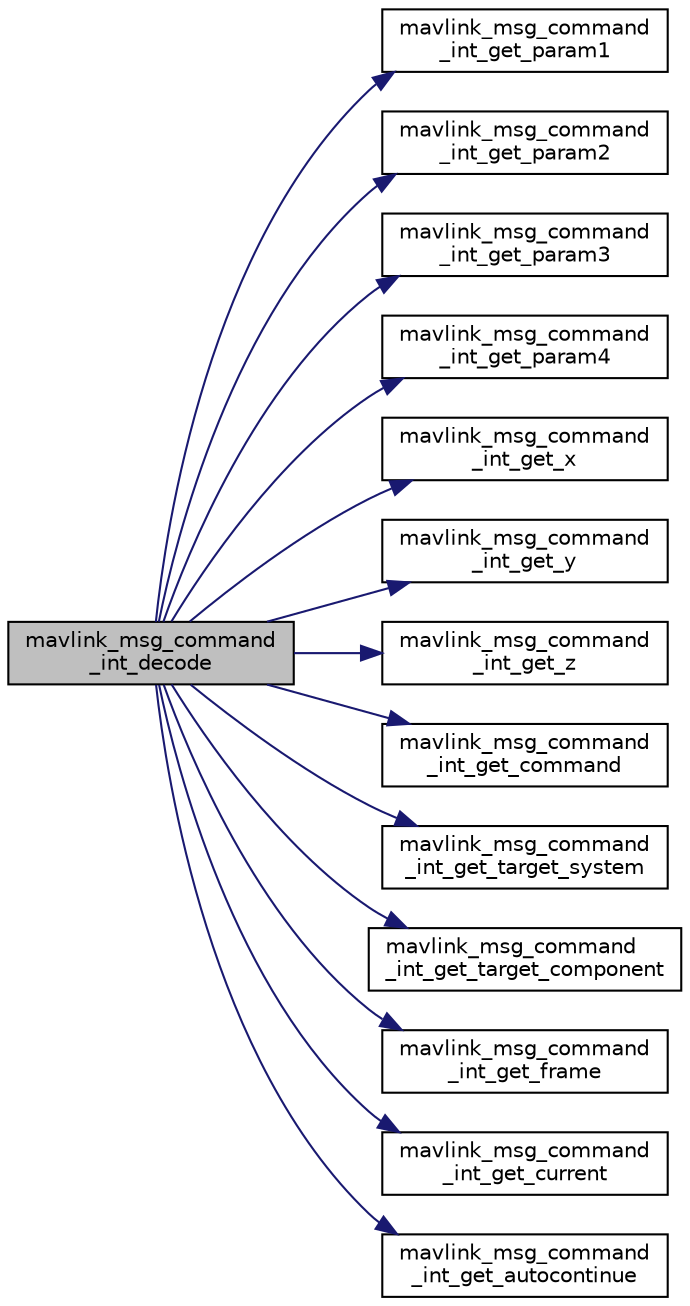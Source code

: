 digraph "mavlink_msg_command_int_decode"
{
 // INTERACTIVE_SVG=YES
  edge [fontname="Helvetica",fontsize="10",labelfontname="Helvetica",labelfontsize="10"];
  node [fontname="Helvetica",fontsize="10",shape=record];
  rankdir="LR";
  Node1 [label="mavlink_msg_command\l_int_decode",height=0.2,width=0.4,color="black", fillcolor="grey75", style="filled" fontcolor="black"];
  Node1 -> Node2 [color="midnightblue",fontsize="10",style="solid",fontname="Helvetica"];
  Node2 [label="mavlink_msg_command\l_int_get_param1",height=0.2,width=0.4,color="black", fillcolor="white", style="filled",URL="$mavlink__msg__command__int_8h.html#af2cc5265be7d697504d2d767a9f9d235",tooltip="Get field param1 from command_int message. "];
  Node1 -> Node3 [color="midnightblue",fontsize="10",style="solid",fontname="Helvetica"];
  Node3 [label="mavlink_msg_command\l_int_get_param2",height=0.2,width=0.4,color="black", fillcolor="white", style="filled",URL="$mavlink__msg__command__int_8h.html#a8cf48c7a1d717da64a7a94c277d1ecb9",tooltip="Get field param2 from command_int message. "];
  Node1 -> Node4 [color="midnightblue",fontsize="10",style="solid",fontname="Helvetica"];
  Node4 [label="mavlink_msg_command\l_int_get_param3",height=0.2,width=0.4,color="black", fillcolor="white", style="filled",URL="$mavlink__msg__command__int_8h.html#a10c814e07ff041f3a2e4093867e3b4f7",tooltip="Get field param3 from command_int message. "];
  Node1 -> Node5 [color="midnightblue",fontsize="10",style="solid",fontname="Helvetica"];
  Node5 [label="mavlink_msg_command\l_int_get_param4",height=0.2,width=0.4,color="black", fillcolor="white", style="filled",URL="$mavlink__msg__command__int_8h.html#a5ef9e99ef66b2517a95926e8e0794180",tooltip="Get field param4 from command_int message. "];
  Node1 -> Node6 [color="midnightblue",fontsize="10",style="solid",fontname="Helvetica"];
  Node6 [label="mavlink_msg_command\l_int_get_x",height=0.2,width=0.4,color="black", fillcolor="white", style="filled",URL="$mavlink__msg__command__int_8h.html#aef8e7ed66875220eac4acf1a08d643a2",tooltip="Get field x from command_int message. "];
  Node1 -> Node7 [color="midnightblue",fontsize="10",style="solid",fontname="Helvetica"];
  Node7 [label="mavlink_msg_command\l_int_get_y",height=0.2,width=0.4,color="black", fillcolor="white", style="filled",URL="$mavlink__msg__command__int_8h.html#ab4a796679c37a741f5b067e5d9c7f2f1",tooltip="Get field y from command_int message. "];
  Node1 -> Node8 [color="midnightblue",fontsize="10",style="solid",fontname="Helvetica"];
  Node8 [label="mavlink_msg_command\l_int_get_z",height=0.2,width=0.4,color="black", fillcolor="white", style="filled",URL="$mavlink__msg__command__int_8h.html#a8accad19582d30ca968e75f1dd575a45",tooltip="Get field z from command_int message. "];
  Node1 -> Node9 [color="midnightblue",fontsize="10",style="solid",fontname="Helvetica"];
  Node9 [label="mavlink_msg_command\l_int_get_command",height=0.2,width=0.4,color="black", fillcolor="white", style="filled",URL="$mavlink__msg__command__int_8h.html#a784b95053b4d28419c26034d1be4385a",tooltip="Get field command from command_int message. "];
  Node1 -> Node10 [color="midnightblue",fontsize="10",style="solid",fontname="Helvetica"];
  Node10 [label="mavlink_msg_command\l_int_get_target_system",height=0.2,width=0.4,color="black", fillcolor="white", style="filled",URL="$mavlink__msg__command__int_8h.html#ac5db39be4bfbf1adbfe90bec46dbe24a",tooltip="Send a command_int message. "];
  Node1 -> Node11 [color="midnightblue",fontsize="10",style="solid",fontname="Helvetica"];
  Node11 [label="mavlink_msg_command\l_int_get_target_component",height=0.2,width=0.4,color="black", fillcolor="white", style="filled",URL="$mavlink__msg__command__int_8h.html#a41ae9b1a8ab156a2f53d7a27cbd29a6d",tooltip="Get field target_component from command_int message. "];
  Node1 -> Node12 [color="midnightblue",fontsize="10",style="solid",fontname="Helvetica"];
  Node12 [label="mavlink_msg_command\l_int_get_frame",height=0.2,width=0.4,color="black", fillcolor="white", style="filled",URL="$mavlink__msg__command__int_8h.html#a4afd9bd2783ffe25b53122839cb6981f",tooltip="Get field frame from command_int message. "];
  Node1 -> Node13 [color="midnightblue",fontsize="10",style="solid",fontname="Helvetica"];
  Node13 [label="mavlink_msg_command\l_int_get_current",height=0.2,width=0.4,color="black", fillcolor="white", style="filled",URL="$mavlink__msg__command__int_8h.html#a1b97f0202d3522be9cb4fcaf944ec340",tooltip="Get field current from command_int message. "];
  Node1 -> Node14 [color="midnightblue",fontsize="10",style="solid",fontname="Helvetica"];
  Node14 [label="mavlink_msg_command\l_int_get_autocontinue",height=0.2,width=0.4,color="black", fillcolor="white", style="filled",URL="$mavlink__msg__command__int_8h.html#a6038469b4fff0638b002294cd653e5bf",tooltip="Get field autocontinue from command_int message. "];
}
